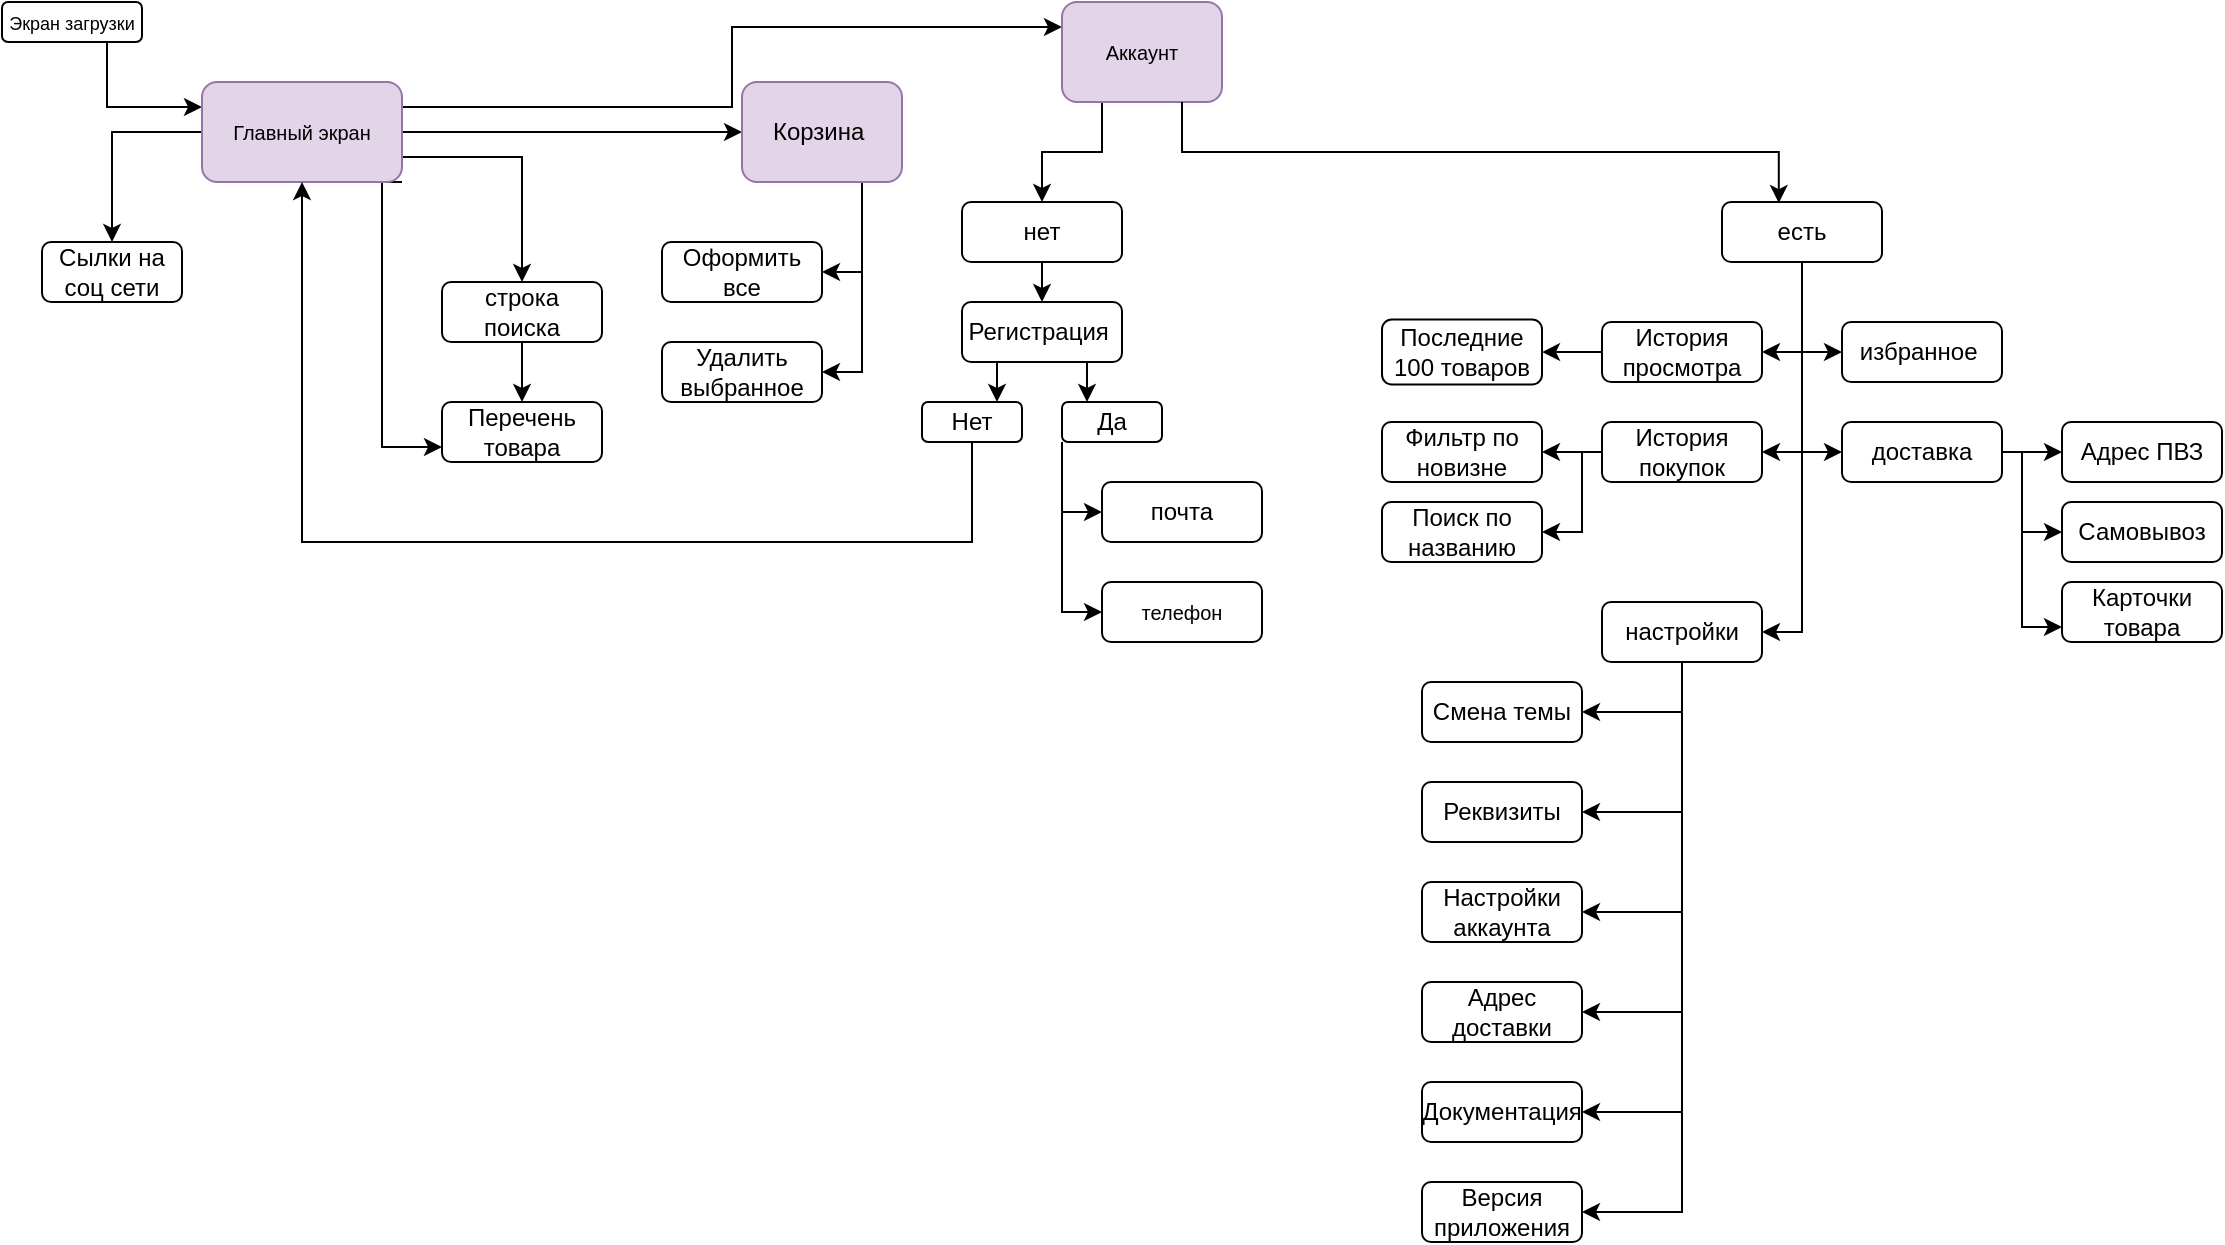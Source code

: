 <mxfile version="24.0.5" type="github">
  <diagram name="Страница — 1" id="ayewbeGo_WwrBOZi4rXz">
    <mxGraphModel dx="912" dy="2916" grid="1" gridSize="10" guides="1" tooltips="1" connect="1" arrows="1" fold="1" page="1" pageScale="1" pageWidth="583" pageHeight="827" math="0" shadow="0">
      <root>
        <mxCell id="0" />
        <mxCell id="1" parent="0" />
        <mxCell id="pfXIOTyPjtkjjVaiKZZA-14" style="edgeStyle=orthogonalEdgeStyle;rounded=0;orthogonalLoop=1;jettySize=auto;html=1;exitX=0.75;exitY=1;exitDx=0;exitDy=0;entryX=0;entryY=0.25;entryDx=0;entryDy=0;" parent="1" source="pfXIOTyPjtkjjVaiKZZA-1" target="pfXIOTyPjtkjjVaiKZZA-2" edge="1">
          <mxGeometry relative="1" as="geometry" />
        </mxCell>
        <mxCell id="pfXIOTyPjtkjjVaiKZZA-1" value="&lt;font style=&quot;font-size: 9px;&quot;&gt;Экран загрузки&lt;/font&gt;" style="rounded=1;whiteSpace=wrap;html=1;" parent="1" vertex="1">
          <mxGeometry x="10" y="-2330" width="70" height="20" as="geometry" />
        </mxCell>
        <mxCell id="pfXIOTyPjtkjjVaiKZZA-55" style="edgeStyle=orthogonalEdgeStyle;rounded=0;orthogonalLoop=1;jettySize=auto;html=1;exitX=1;exitY=0.75;exitDx=0;exitDy=0;entryX=0.5;entryY=0;entryDx=0;entryDy=0;" parent="1" source="pfXIOTyPjtkjjVaiKZZA-2" target="pfXIOTyPjtkjjVaiKZZA-38" edge="1">
          <mxGeometry relative="1" as="geometry" />
        </mxCell>
        <mxCell id="pfXIOTyPjtkjjVaiKZZA-56" style="edgeStyle=orthogonalEdgeStyle;rounded=0;orthogonalLoop=1;jettySize=auto;html=1;exitX=1;exitY=1;exitDx=0;exitDy=0;entryX=0;entryY=0.75;entryDx=0;entryDy=0;" parent="1" source="pfXIOTyPjtkjjVaiKZZA-2" target="pfXIOTyPjtkjjVaiKZZA-42" edge="1">
          <mxGeometry relative="1" as="geometry">
            <Array as="points">
              <mxPoint x="200" y="-2240" />
              <mxPoint x="200" y="-2107" />
            </Array>
          </mxGeometry>
        </mxCell>
        <mxCell id="pfXIOTyPjtkjjVaiKZZA-57" style="edgeStyle=orthogonalEdgeStyle;rounded=0;orthogonalLoop=1;jettySize=auto;html=1;exitX=1;exitY=0.5;exitDx=0;exitDy=0;entryX=0;entryY=0.5;entryDx=0;entryDy=0;" parent="1" source="pfXIOTyPjtkjjVaiKZZA-2" target="pfXIOTyPjtkjjVaiKZZA-37" edge="1">
          <mxGeometry relative="1" as="geometry" />
        </mxCell>
        <mxCell id="pfXIOTyPjtkjjVaiKZZA-58" style="edgeStyle=orthogonalEdgeStyle;rounded=0;orthogonalLoop=1;jettySize=auto;html=1;exitX=1;exitY=0.25;exitDx=0;exitDy=0;entryX=0;entryY=0.25;entryDx=0;entryDy=0;" parent="1" source="pfXIOTyPjtkjjVaiKZZA-2" target="pfXIOTyPjtkjjVaiKZZA-17" edge="1">
          <mxGeometry relative="1" as="geometry" />
        </mxCell>
        <mxCell id="Wh4VKYTvQoOxj8cxY6x3-6" style="edgeStyle=orthogonalEdgeStyle;rounded=0;orthogonalLoop=1;jettySize=auto;html=1;exitX=0;exitY=0.5;exitDx=0;exitDy=0;entryX=0.5;entryY=0;entryDx=0;entryDy=0;" edge="1" parent="1" source="pfXIOTyPjtkjjVaiKZZA-2" target="pfXIOTyPjtkjjVaiKZZA-87">
          <mxGeometry relative="1" as="geometry" />
        </mxCell>
        <mxCell id="pfXIOTyPjtkjjVaiKZZA-2" value="&lt;font size=&quot;1&quot;&gt;Главный экран&lt;/font&gt;" style="rounded=1;whiteSpace=wrap;html=1;fillColor=#e1d5e7;strokeColor=#9673a6;" parent="1" vertex="1">
          <mxGeometry x="110" y="-2290" width="100" height="50" as="geometry" />
        </mxCell>
        <mxCell id="pfXIOTyPjtkjjVaiKZZA-62" style="edgeStyle=orthogonalEdgeStyle;rounded=0;orthogonalLoop=1;jettySize=auto;html=1;exitX=0.25;exitY=1;exitDx=0;exitDy=0;entryX=0.5;entryY=0;entryDx=0;entryDy=0;" parent="1" source="pfXIOTyPjtkjjVaiKZZA-17" target="pfXIOTyPjtkjjVaiKZZA-32" edge="1">
          <mxGeometry relative="1" as="geometry" />
        </mxCell>
        <mxCell id="pfXIOTyPjtkjjVaiKZZA-17" value="&lt;font size=&quot;1&quot;&gt;Аккаунт&lt;/font&gt;" style="rounded=1;whiteSpace=wrap;html=1;fillColor=#e1d5e7;strokeColor=#9673a6;" parent="1" vertex="1">
          <mxGeometry x="540" y="-2330" width="80" height="50" as="geometry" />
        </mxCell>
        <mxCell id="Wh4VKYTvQoOxj8cxY6x3-7" style="edgeStyle=orthogonalEdgeStyle;rounded=0;orthogonalLoop=1;jettySize=auto;html=1;exitX=0.75;exitY=1;exitDx=0;exitDy=0;entryX=0.25;entryY=0;entryDx=0;entryDy=0;" edge="1" parent="1" source="pfXIOTyPjtkjjVaiKZZA-18" target="pfXIOTyPjtkjjVaiKZZA-67">
          <mxGeometry relative="1" as="geometry" />
        </mxCell>
        <mxCell id="Wh4VKYTvQoOxj8cxY6x3-9" style="edgeStyle=orthogonalEdgeStyle;rounded=0;orthogonalLoop=1;jettySize=auto;html=1;exitX=0.25;exitY=1;exitDx=0;exitDy=0;entryX=0.75;entryY=0;entryDx=0;entryDy=0;" edge="1" parent="1" source="pfXIOTyPjtkjjVaiKZZA-18" target="pfXIOTyPjtkjjVaiKZZA-70">
          <mxGeometry relative="1" as="geometry" />
        </mxCell>
        <mxCell id="pfXIOTyPjtkjjVaiKZZA-18" value="Регистрация&amp;nbsp;" style="rounded=1;whiteSpace=wrap;html=1;" parent="1" vertex="1">
          <mxGeometry x="490" y="-2180" width="80" height="30" as="geometry" />
        </mxCell>
        <mxCell id="pfXIOTyPjtkjjVaiKZZA-20" value="почта" style="rounded=1;whiteSpace=wrap;html=1;" parent="1" vertex="1">
          <mxGeometry x="560" y="-2090" width="80" height="30" as="geometry" />
        </mxCell>
        <mxCell id="pfXIOTyPjtkjjVaiKZZA-22" value="&lt;font size=&quot;1&quot;&gt;телефон&lt;/font&gt;" style="rounded=1;whiteSpace=wrap;html=1;" parent="1" vertex="1">
          <mxGeometry x="560" y="-2040" width="80" height="30" as="geometry" />
        </mxCell>
        <mxCell id="Wh4VKYTvQoOxj8cxY6x3-37" style="edgeStyle=orthogonalEdgeStyle;rounded=0;orthogonalLoop=1;jettySize=auto;html=1;exitX=1;exitY=0.5;exitDx=0;exitDy=0;entryX=0;entryY=0.5;entryDx=0;entryDy=0;" edge="1" parent="1" source="pfXIOTyPjtkjjVaiKZZA-27" target="Wh4VKYTvQoOxj8cxY6x3-33">
          <mxGeometry relative="1" as="geometry" />
        </mxCell>
        <mxCell id="Wh4VKYTvQoOxj8cxY6x3-38" style="edgeStyle=orthogonalEdgeStyle;rounded=0;orthogonalLoop=1;jettySize=auto;html=1;exitX=1;exitY=0.5;exitDx=0;exitDy=0;entryX=0;entryY=0.5;entryDx=0;entryDy=0;" edge="1" parent="1" source="pfXIOTyPjtkjjVaiKZZA-27" target="Wh4VKYTvQoOxj8cxY6x3-34">
          <mxGeometry relative="1" as="geometry">
            <Array as="points">
              <mxPoint x="1020" y="-2105" />
              <mxPoint x="1020" y="-2065" />
            </Array>
          </mxGeometry>
        </mxCell>
        <mxCell id="Wh4VKYTvQoOxj8cxY6x3-39" style="edgeStyle=orthogonalEdgeStyle;rounded=0;orthogonalLoop=1;jettySize=auto;html=1;exitX=1;exitY=0.5;exitDx=0;exitDy=0;entryX=0;entryY=0.75;entryDx=0;entryDy=0;" edge="1" parent="1" source="pfXIOTyPjtkjjVaiKZZA-27" target="Wh4VKYTvQoOxj8cxY6x3-35">
          <mxGeometry relative="1" as="geometry">
            <Array as="points">
              <mxPoint x="1020" y="-2105" />
              <mxPoint x="1020" y="-2017" />
            </Array>
          </mxGeometry>
        </mxCell>
        <mxCell id="pfXIOTyPjtkjjVaiKZZA-27" value="доставка" style="rounded=1;whiteSpace=wrap;html=1;" parent="1" vertex="1">
          <mxGeometry x="930" y="-2120" width="80" height="30" as="geometry" />
        </mxCell>
        <mxCell id="Wh4VKYTvQoOxj8cxY6x3-48" style="edgeStyle=orthogonalEdgeStyle;rounded=0;orthogonalLoop=1;jettySize=auto;html=1;exitX=0.5;exitY=1;exitDx=0;exitDy=0;entryX=1;entryY=0.5;entryDx=0;entryDy=0;" edge="1" parent="1" source="pfXIOTyPjtkjjVaiKZZA-28" target="Wh4VKYTvQoOxj8cxY6x3-44">
          <mxGeometry relative="1" as="geometry" />
        </mxCell>
        <mxCell id="Wh4VKYTvQoOxj8cxY6x3-49" style="edgeStyle=orthogonalEdgeStyle;rounded=0;orthogonalLoop=1;jettySize=auto;html=1;exitX=0.5;exitY=1;exitDx=0;exitDy=0;entryX=1;entryY=0.5;entryDx=0;entryDy=0;" edge="1" parent="1" source="pfXIOTyPjtkjjVaiKZZA-28" target="Wh4VKYTvQoOxj8cxY6x3-45">
          <mxGeometry relative="1" as="geometry" />
        </mxCell>
        <mxCell id="Wh4VKYTvQoOxj8cxY6x3-50" style="edgeStyle=orthogonalEdgeStyle;rounded=0;orthogonalLoop=1;jettySize=auto;html=1;exitX=0.5;exitY=1;exitDx=0;exitDy=0;entryX=1;entryY=0.5;entryDx=0;entryDy=0;" edge="1" parent="1" source="pfXIOTyPjtkjjVaiKZZA-28" target="Wh4VKYTvQoOxj8cxY6x3-46">
          <mxGeometry relative="1" as="geometry" />
        </mxCell>
        <mxCell id="Wh4VKYTvQoOxj8cxY6x3-51" style="edgeStyle=orthogonalEdgeStyle;rounded=0;orthogonalLoop=1;jettySize=auto;html=1;exitX=0.5;exitY=1;exitDx=0;exitDy=0;entryX=1;entryY=0.5;entryDx=0;entryDy=0;" edge="1" parent="1" source="pfXIOTyPjtkjjVaiKZZA-28" target="Wh4VKYTvQoOxj8cxY6x3-47">
          <mxGeometry relative="1" as="geometry" />
        </mxCell>
        <mxCell id="Wh4VKYTvQoOxj8cxY6x3-53" style="edgeStyle=orthogonalEdgeStyle;rounded=0;orthogonalLoop=1;jettySize=auto;html=1;exitX=0.5;exitY=1;exitDx=0;exitDy=0;entryX=1;entryY=0.5;entryDx=0;entryDy=0;" edge="1" parent="1" source="pfXIOTyPjtkjjVaiKZZA-28" target="Wh4VKYTvQoOxj8cxY6x3-41">
          <mxGeometry relative="1" as="geometry" />
        </mxCell>
        <mxCell id="Wh4VKYTvQoOxj8cxY6x3-55" style="edgeStyle=orthogonalEdgeStyle;rounded=0;orthogonalLoop=1;jettySize=auto;html=1;exitX=0.5;exitY=1;exitDx=0;exitDy=0;entryX=1;entryY=0.5;entryDx=0;entryDy=0;" edge="1" parent="1" source="pfXIOTyPjtkjjVaiKZZA-28" target="Wh4VKYTvQoOxj8cxY6x3-54">
          <mxGeometry relative="1" as="geometry" />
        </mxCell>
        <mxCell id="pfXIOTyPjtkjjVaiKZZA-28" value="настройки" style="rounded=1;whiteSpace=wrap;html=1;" parent="1" vertex="1">
          <mxGeometry x="810" y="-2030" width="80" height="30" as="geometry" />
        </mxCell>
        <mxCell id="Wh4VKYTvQoOxj8cxY6x3-25" value="" style="edgeStyle=orthogonalEdgeStyle;rounded=0;orthogonalLoop=1;jettySize=auto;html=1;" edge="1" parent="1" source="pfXIOTyPjtkjjVaiKZZA-29" target="Wh4VKYTvQoOxj8cxY6x3-15">
          <mxGeometry relative="1" as="geometry" />
        </mxCell>
        <mxCell id="pfXIOTyPjtkjjVaiKZZA-29" value="История просмотра" style="rounded=1;whiteSpace=wrap;html=1;" parent="1" vertex="1">
          <mxGeometry x="810" y="-2170" width="80" height="30" as="geometry" />
        </mxCell>
        <mxCell id="pfXIOTyPjtkjjVaiKZZA-30" value="избранное&amp;nbsp;" style="rounded=1;whiteSpace=wrap;html=1;" parent="1" vertex="1">
          <mxGeometry x="930" y="-2170" width="80" height="30" as="geometry" />
        </mxCell>
        <mxCell id="Wh4VKYTvQoOxj8cxY6x3-30" style="edgeStyle=orthogonalEdgeStyle;rounded=0;orthogonalLoop=1;jettySize=auto;html=1;exitX=0;exitY=0.5;exitDx=0;exitDy=0;entryX=1;entryY=0.5;entryDx=0;entryDy=0;" edge="1" parent="1" source="pfXIOTyPjtkjjVaiKZZA-31" target="Wh4VKYTvQoOxj8cxY6x3-28">
          <mxGeometry relative="1" as="geometry" />
        </mxCell>
        <mxCell id="Wh4VKYTvQoOxj8cxY6x3-31" style="edgeStyle=orthogonalEdgeStyle;rounded=0;orthogonalLoop=1;jettySize=auto;html=1;exitX=0;exitY=0.5;exitDx=0;exitDy=0;entryX=1;entryY=0.5;entryDx=0;entryDy=0;" edge="1" parent="1" source="pfXIOTyPjtkjjVaiKZZA-31" target="Wh4VKYTvQoOxj8cxY6x3-29">
          <mxGeometry relative="1" as="geometry">
            <Array as="points">
              <mxPoint x="800" y="-2105" />
              <mxPoint x="800" y="-2065" />
            </Array>
          </mxGeometry>
        </mxCell>
        <mxCell id="pfXIOTyPjtkjjVaiKZZA-31" value="История покупок" style="rounded=1;whiteSpace=wrap;html=1;" parent="1" vertex="1">
          <mxGeometry x="810" y="-2120" width="80" height="30" as="geometry" />
        </mxCell>
        <mxCell id="pfXIOTyPjtkjjVaiKZZA-64" style="edgeStyle=orthogonalEdgeStyle;rounded=0;orthogonalLoop=1;jettySize=auto;html=1;exitX=0.5;exitY=1;exitDx=0;exitDy=0;entryX=0.5;entryY=0;entryDx=0;entryDy=0;" parent="1" source="pfXIOTyPjtkjjVaiKZZA-32" target="pfXIOTyPjtkjjVaiKZZA-18" edge="1">
          <mxGeometry relative="1" as="geometry" />
        </mxCell>
        <mxCell id="pfXIOTyPjtkjjVaiKZZA-32" value="нет" style="rounded=1;whiteSpace=wrap;html=1;" parent="1" vertex="1">
          <mxGeometry x="490" y="-2230" width="80" height="30" as="geometry" />
        </mxCell>
        <mxCell id="Wh4VKYTvQoOxj8cxY6x3-22" style="edgeStyle=orthogonalEdgeStyle;rounded=0;orthogonalLoop=1;jettySize=auto;html=1;exitX=0.5;exitY=1;exitDx=0;exitDy=0;entryX=0;entryY=0.5;entryDx=0;entryDy=0;" edge="1" parent="1" source="pfXIOTyPjtkjjVaiKZZA-33" target="pfXIOTyPjtkjjVaiKZZA-30">
          <mxGeometry relative="1" as="geometry" />
        </mxCell>
        <mxCell id="Wh4VKYTvQoOxj8cxY6x3-24" style="edgeStyle=orthogonalEdgeStyle;rounded=0;orthogonalLoop=1;jettySize=auto;html=1;exitX=0.5;exitY=1;exitDx=0;exitDy=0;entryX=1;entryY=0.5;entryDx=0;entryDy=0;" edge="1" parent="1" source="pfXIOTyPjtkjjVaiKZZA-33" target="pfXIOTyPjtkjjVaiKZZA-29">
          <mxGeometry relative="1" as="geometry" />
        </mxCell>
        <mxCell id="Wh4VKYTvQoOxj8cxY6x3-26" style="edgeStyle=orthogonalEdgeStyle;rounded=0;orthogonalLoop=1;jettySize=auto;html=1;exitX=0.5;exitY=1;exitDx=0;exitDy=0;entryX=1;entryY=0.5;entryDx=0;entryDy=0;" edge="1" parent="1" source="pfXIOTyPjtkjjVaiKZZA-33" target="pfXIOTyPjtkjjVaiKZZA-31">
          <mxGeometry relative="1" as="geometry" />
        </mxCell>
        <mxCell id="Wh4VKYTvQoOxj8cxY6x3-27" style="edgeStyle=orthogonalEdgeStyle;rounded=0;orthogonalLoop=1;jettySize=auto;html=1;exitX=0.5;exitY=1;exitDx=0;exitDy=0;entryX=0;entryY=0.5;entryDx=0;entryDy=0;" edge="1" parent="1" source="pfXIOTyPjtkjjVaiKZZA-33" target="pfXIOTyPjtkjjVaiKZZA-27">
          <mxGeometry relative="1" as="geometry" />
        </mxCell>
        <mxCell id="Wh4VKYTvQoOxj8cxY6x3-43" style="edgeStyle=orthogonalEdgeStyle;rounded=0;orthogonalLoop=1;jettySize=auto;html=1;exitX=0.5;exitY=1;exitDx=0;exitDy=0;entryX=1;entryY=0.5;entryDx=0;entryDy=0;" edge="1" parent="1" source="pfXIOTyPjtkjjVaiKZZA-33" target="pfXIOTyPjtkjjVaiKZZA-28">
          <mxGeometry relative="1" as="geometry" />
        </mxCell>
        <mxCell id="pfXIOTyPjtkjjVaiKZZA-33" value="есть" style="rounded=1;whiteSpace=wrap;html=1;" parent="1" vertex="1">
          <mxGeometry x="870" y="-2230" width="80" height="30" as="geometry" />
        </mxCell>
        <mxCell id="Wh4VKYTvQoOxj8cxY6x3-3" style="edgeStyle=orthogonalEdgeStyle;rounded=0;orthogonalLoop=1;jettySize=auto;html=1;exitX=0.75;exitY=1;exitDx=0;exitDy=0;entryX=1;entryY=0.5;entryDx=0;entryDy=0;" edge="1" parent="1" source="pfXIOTyPjtkjjVaiKZZA-37" target="pfXIOTyPjtkjjVaiKZZA-40">
          <mxGeometry relative="1" as="geometry" />
        </mxCell>
        <mxCell id="Wh4VKYTvQoOxj8cxY6x3-4" style="edgeStyle=orthogonalEdgeStyle;rounded=0;orthogonalLoop=1;jettySize=auto;html=1;exitX=0.75;exitY=1;exitDx=0;exitDy=0;entryX=1;entryY=0.5;entryDx=0;entryDy=0;" edge="1" parent="1" source="pfXIOTyPjtkjjVaiKZZA-37" target="pfXIOTyPjtkjjVaiKZZA-41">
          <mxGeometry relative="1" as="geometry" />
        </mxCell>
        <mxCell id="pfXIOTyPjtkjjVaiKZZA-37" value="Корзина&amp;nbsp;" style="rounded=1;whiteSpace=wrap;html=1;fillColor=#e1d5e7;strokeColor=#9673a6;" parent="1" vertex="1">
          <mxGeometry x="380" y="-2290" width="80" height="50" as="geometry" />
        </mxCell>
        <mxCell id="pfXIOTyPjtkjjVaiKZZA-52" style="edgeStyle=orthogonalEdgeStyle;rounded=0;orthogonalLoop=1;jettySize=auto;html=1;exitX=0.5;exitY=1;exitDx=0;exitDy=0;" parent="1" source="pfXIOTyPjtkjjVaiKZZA-38" target="pfXIOTyPjtkjjVaiKZZA-42" edge="1">
          <mxGeometry relative="1" as="geometry" />
        </mxCell>
        <mxCell id="pfXIOTyPjtkjjVaiKZZA-38" value="строка поиска" style="rounded=1;whiteSpace=wrap;html=1;" parent="1" vertex="1">
          <mxGeometry x="230" y="-2190" width="80" height="30" as="geometry" />
        </mxCell>
        <mxCell id="pfXIOTyPjtkjjVaiKZZA-40" value="Оформить все" style="rounded=1;whiteSpace=wrap;html=1;" parent="1" vertex="1">
          <mxGeometry x="340" y="-2210" width="80" height="30" as="geometry" />
        </mxCell>
        <mxCell id="pfXIOTyPjtkjjVaiKZZA-41" value="Удалить выбранное" style="rounded=1;whiteSpace=wrap;html=1;" parent="1" vertex="1">
          <mxGeometry x="340" y="-2160" width="80" height="30" as="geometry" />
        </mxCell>
        <mxCell id="pfXIOTyPjtkjjVaiKZZA-42" value="Перечень товара" style="rounded=1;whiteSpace=wrap;html=1;" parent="1" vertex="1">
          <mxGeometry x="230" y="-2130" width="80" height="30" as="geometry" />
        </mxCell>
        <mxCell id="pfXIOTyPjtkjjVaiKZZA-63" style="edgeStyle=orthogonalEdgeStyle;rounded=0;orthogonalLoop=1;jettySize=auto;html=1;exitX=0.75;exitY=1;exitDx=0;exitDy=0;entryX=0.355;entryY=0.017;entryDx=0;entryDy=0;entryPerimeter=0;" parent="1" source="pfXIOTyPjtkjjVaiKZZA-17" target="pfXIOTyPjtkjjVaiKZZA-33" edge="1">
          <mxGeometry relative="1" as="geometry" />
        </mxCell>
        <mxCell id="pfXIOTyPjtkjjVaiKZZA-74" style="edgeStyle=orthogonalEdgeStyle;rounded=0;orthogonalLoop=1;jettySize=auto;html=1;exitX=0;exitY=1;exitDx=0;exitDy=0;entryX=0;entryY=0.5;entryDx=0;entryDy=0;" parent="1" source="pfXIOTyPjtkjjVaiKZZA-67" target="pfXIOTyPjtkjjVaiKZZA-20" edge="1">
          <mxGeometry relative="1" as="geometry" />
        </mxCell>
        <mxCell id="pfXIOTyPjtkjjVaiKZZA-75" style="edgeStyle=orthogonalEdgeStyle;rounded=0;orthogonalLoop=1;jettySize=auto;html=1;exitX=0;exitY=1;exitDx=0;exitDy=0;entryX=0;entryY=0.5;entryDx=0;entryDy=0;" parent="1" source="pfXIOTyPjtkjjVaiKZZA-67" target="pfXIOTyPjtkjjVaiKZZA-22" edge="1">
          <mxGeometry relative="1" as="geometry" />
        </mxCell>
        <mxCell id="pfXIOTyPjtkjjVaiKZZA-67" value="Да" style="rounded=1;whiteSpace=wrap;html=1;" parent="1" vertex="1">
          <mxGeometry x="540" y="-2130" width="50" height="20" as="geometry" />
        </mxCell>
        <mxCell id="Wh4VKYTvQoOxj8cxY6x3-12" style="edgeStyle=orthogonalEdgeStyle;rounded=0;orthogonalLoop=1;jettySize=auto;html=1;entryX=0.5;entryY=1;entryDx=0;entryDy=0;exitX=0.5;exitY=1;exitDx=0;exitDy=0;" edge="1" parent="1" source="pfXIOTyPjtkjjVaiKZZA-70" target="pfXIOTyPjtkjjVaiKZZA-2">
          <mxGeometry relative="1" as="geometry">
            <mxPoint x="146.7" y="-2194.88" as="targetPoint" />
            <mxPoint x="500" y="-2070" as="sourcePoint" />
            <Array as="points">
              <mxPoint x="495" y="-2060" />
              <mxPoint x="160" y="-2060" />
            </Array>
          </mxGeometry>
        </mxCell>
        <mxCell id="pfXIOTyPjtkjjVaiKZZA-70" value="Нет" style="rounded=1;whiteSpace=wrap;html=1;" parent="1" vertex="1">
          <mxGeometry x="470" y="-2130" width="50" height="20" as="geometry" />
        </mxCell>
        <mxCell id="pfXIOTyPjtkjjVaiKZZA-87" value="Сылки на соц сети" style="rounded=1;whiteSpace=wrap;html=1;" parent="1" vertex="1">
          <mxGeometry x="30" y="-2210" width="70" height="30" as="geometry" />
        </mxCell>
        <mxCell id="Wh4VKYTvQoOxj8cxY6x3-15" value="Последние 100 товаров" style="rounded=1;whiteSpace=wrap;html=1;" vertex="1" parent="1">
          <mxGeometry x="700" y="-2171.25" width="80" height="32.5" as="geometry" />
        </mxCell>
        <mxCell id="Wh4VKYTvQoOxj8cxY6x3-28" value="Фильтр по новизне" style="rounded=1;whiteSpace=wrap;html=1;" vertex="1" parent="1">
          <mxGeometry x="700" y="-2120" width="80" height="30" as="geometry" />
        </mxCell>
        <mxCell id="Wh4VKYTvQoOxj8cxY6x3-29" value="Поиск по названию" style="rounded=1;whiteSpace=wrap;html=1;" vertex="1" parent="1">
          <mxGeometry x="700" y="-2080" width="80" height="30" as="geometry" />
        </mxCell>
        <mxCell id="Wh4VKYTvQoOxj8cxY6x3-33" value="Адрес ПВЗ" style="rounded=1;whiteSpace=wrap;html=1;" vertex="1" parent="1">
          <mxGeometry x="1040" y="-2120" width="80" height="30" as="geometry" />
        </mxCell>
        <mxCell id="Wh4VKYTvQoOxj8cxY6x3-34" value="Самовывоз" style="rounded=1;whiteSpace=wrap;html=1;" vertex="1" parent="1">
          <mxGeometry x="1040" y="-2080" width="80" height="30" as="geometry" />
        </mxCell>
        <mxCell id="Wh4VKYTvQoOxj8cxY6x3-35" value="Карточки товара" style="rounded=1;whiteSpace=wrap;html=1;" vertex="1" parent="1">
          <mxGeometry x="1040" y="-2040" width="80" height="30" as="geometry" />
        </mxCell>
        <mxCell id="Wh4VKYTvQoOxj8cxY6x3-41" value="Документация" style="rounded=1;whiteSpace=wrap;html=1;" vertex="1" parent="1">
          <mxGeometry x="720" y="-1790" width="80" height="30" as="geometry" />
        </mxCell>
        <mxCell id="Wh4VKYTvQoOxj8cxY6x3-44" value="Смена темы" style="rounded=1;whiteSpace=wrap;html=1;" vertex="1" parent="1">
          <mxGeometry x="720" y="-1990" width="80" height="30" as="geometry" />
        </mxCell>
        <mxCell id="Wh4VKYTvQoOxj8cxY6x3-45" value="Реквизиты" style="rounded=1;whiteSpace=wrap;html=1;" vertex="1" parent="1">
          <mxGeometry x="720" y="-1940" width="80" height="30" as="geometry" />
        </mxCell>
        <mxCell id="Wh4VKYTvQoOxj8cxY6x3-46" value="Настройки аккаунта" style="rounded=1;whiteSpace=wrap;html=1;" vertex="1" parent="1">
          <mxGeometry x="720" y="-1890" width="80" height="30" as="geometry" />
        </mxCell>
        <mxCell id="Wh4VKYTvQoOxj8cxY6x3-47" value="Адрес доставки" style="rounded=1;whiteSpace=wrap;html=1;" vertex="1" parent="1">
          <mxGeometry x="720" y="-1840" width="80" height="30" as="geometry" />
        </mxCell>
        <mxCell id="Wh4VKYTvQoOxj8cxY6x3-54" value="Версия приложения" style="rounded=1;whiteSpace=wrap;html=1;" vertex="1" parent="1">
          <mxGeometry x="720" y="-1740" width="80" height="30" as="geometry" />
        </mxCell>
      </root>
    </mxGraphModel>
  </diagram>
</mxfile>
